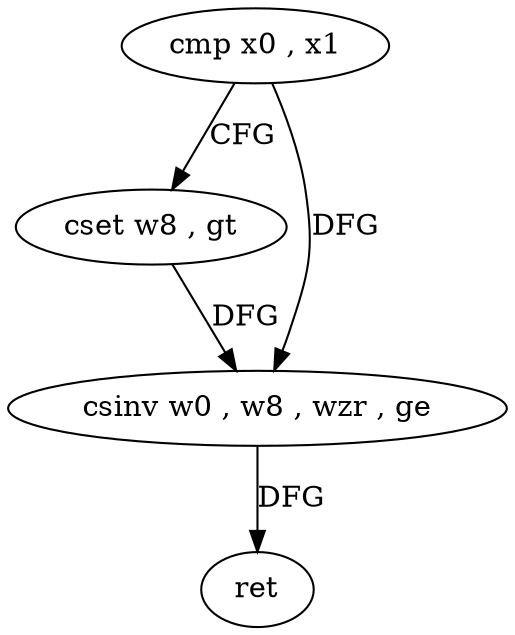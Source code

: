 digraph "func" {
"4227060" [label = "cmp x0 , x1" ]
"4227064" [label = "cset w8 , gt" ]
"4227068" [label = "csinv w0 , w8 , wzr , ge" ]
"4227072" [label = "ret" ]
"4227060" -> "4227064" [ label = "CFG" ]
"4227060" -> "4227068" [ label = "DFG" ]
"4227064" -> "4227068" [ label = "DFG" ]
"4227068" -> "4227072" [ label = "DFG" ]
}
